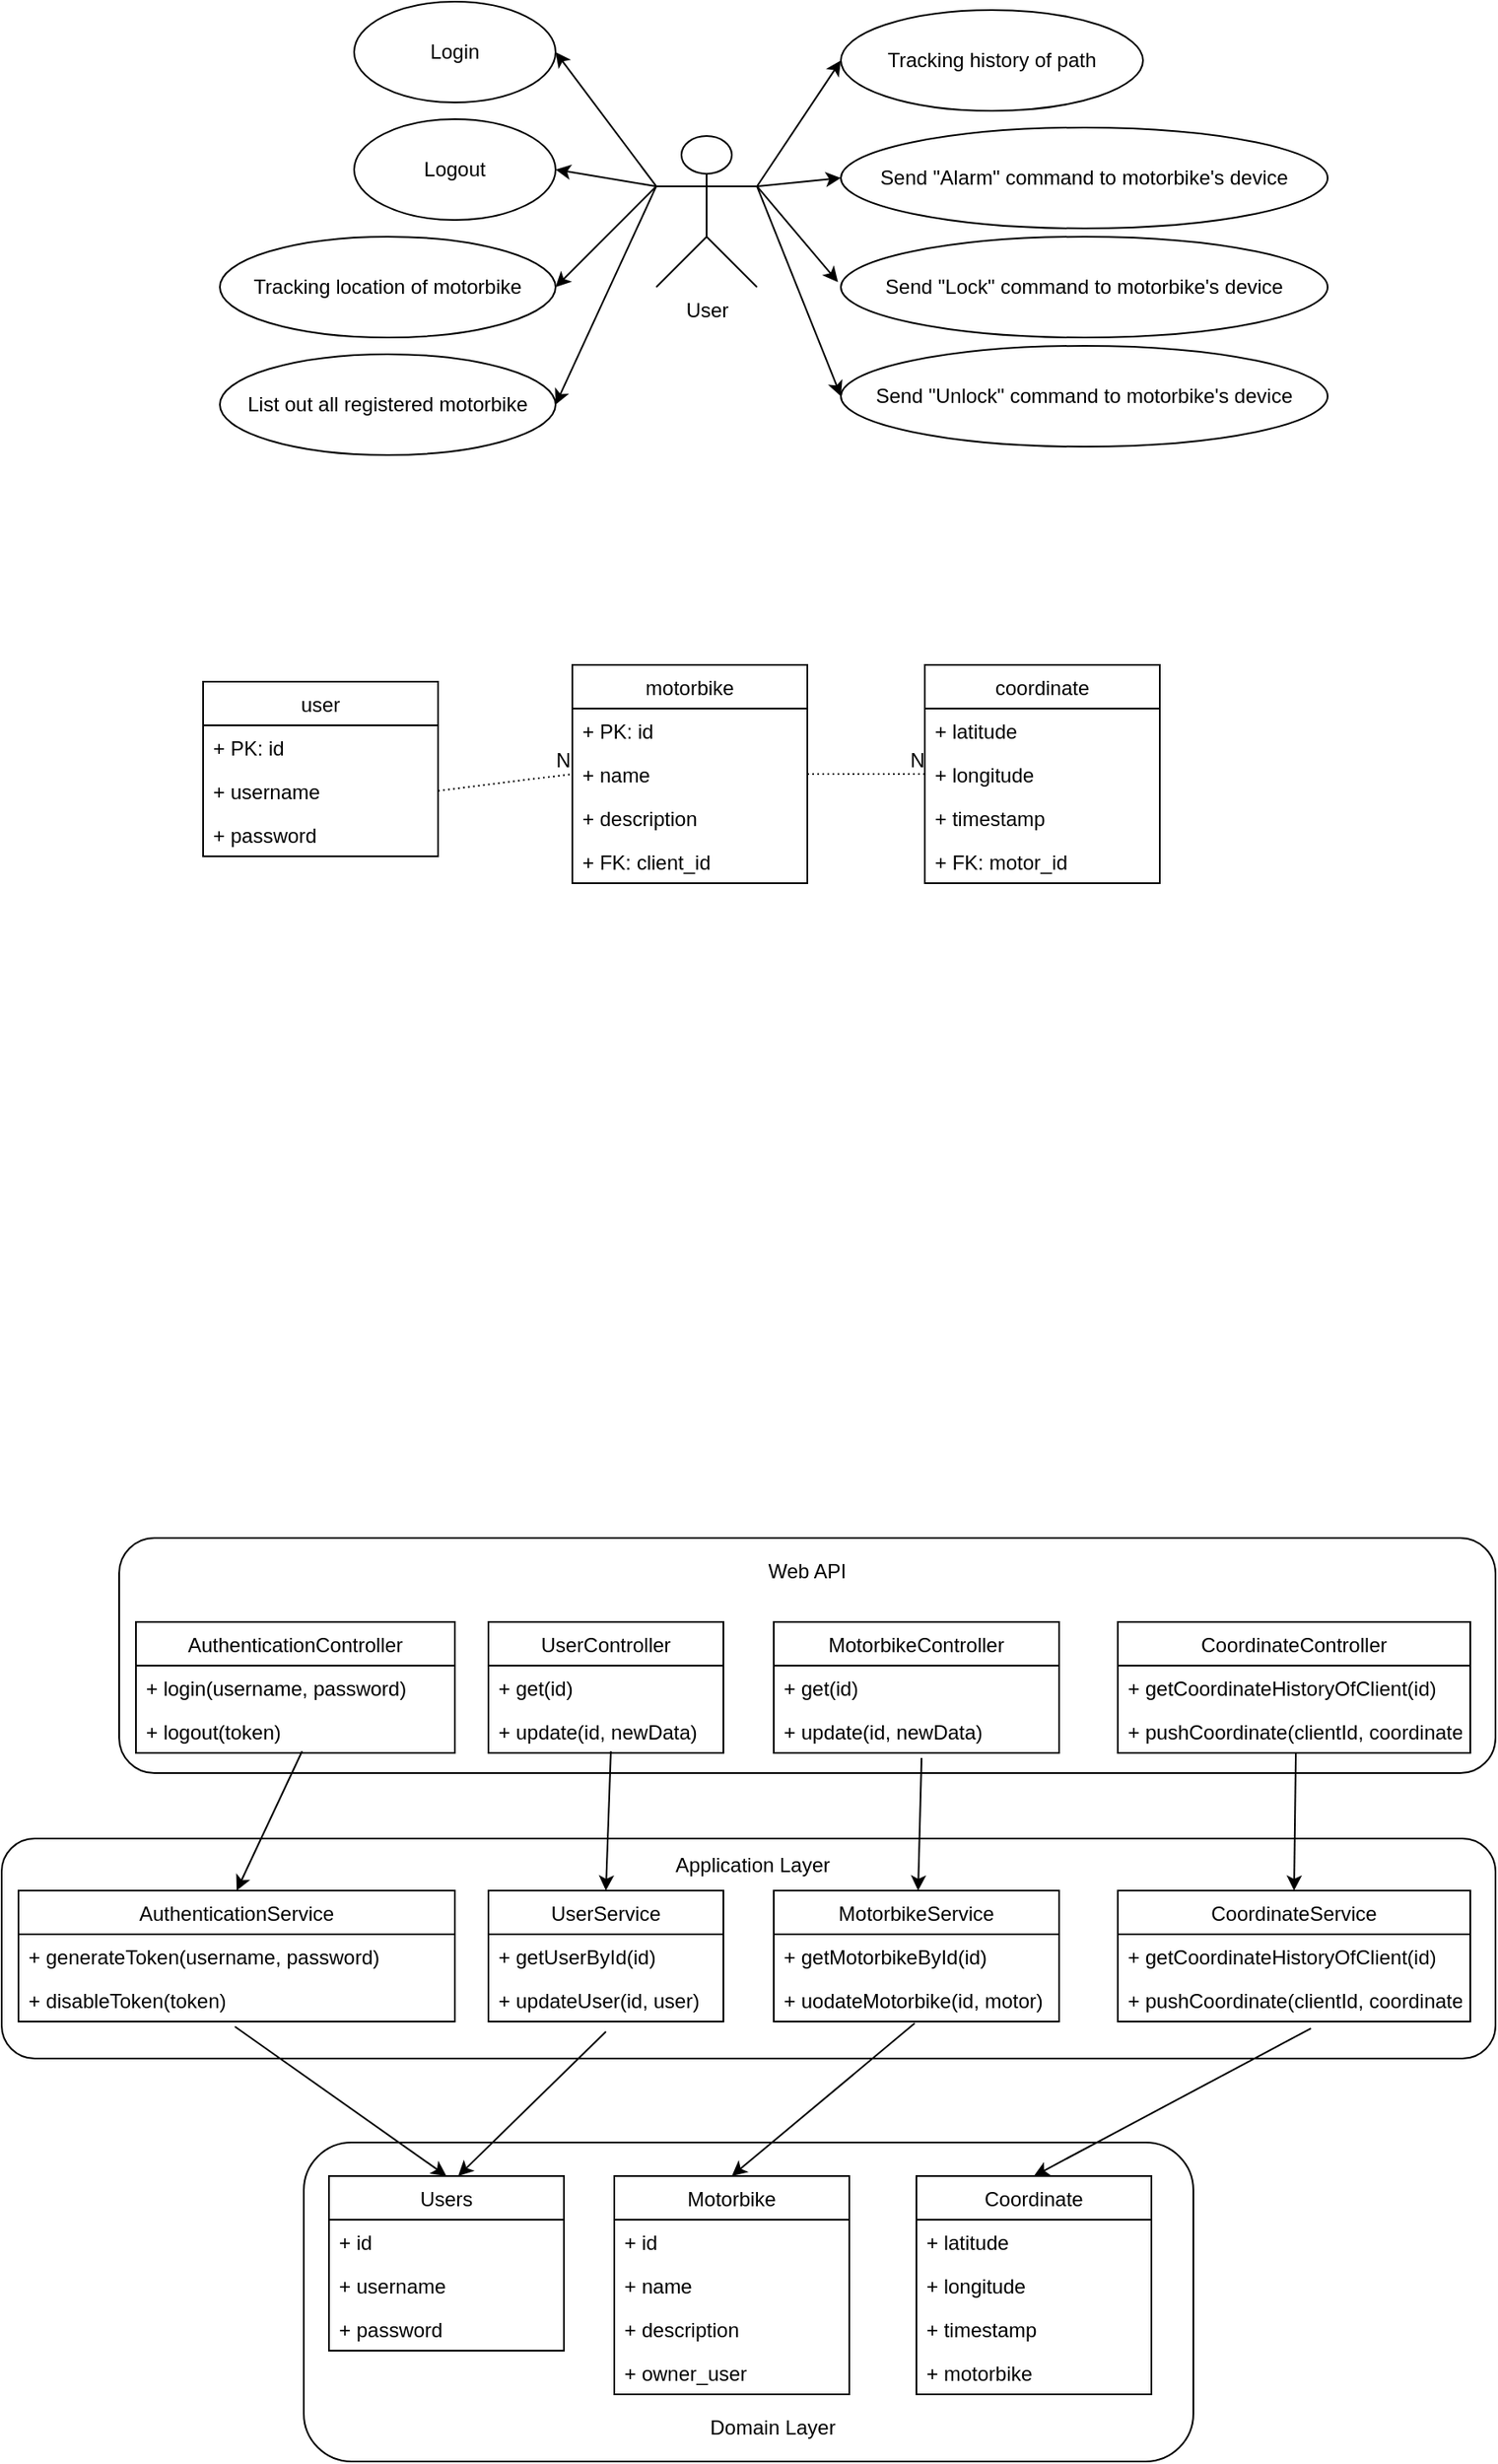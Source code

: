 <mxfile version="12.3.8" type="github" pages="1">
  <diagram id="oQ_K57yOp6FMMZ65Oi0j" name="Page-1">
    <mxGraphModel dx="1408" dy="780" grid="1" gridSize="10" guides="1" tooltips="1" connect="1" arrows="1" fold="1" page="1" pageScale="1" pageWidth="1100" pageHeight="850" math="0" shadow="0">
      <root>
        <mxCell id="0"/>
        <mxCell id="1" parent="0"/>
        <mxCell id="UNXXjzYFk1RapmO3I7tJ-66" value="" style="rounded=1;whiteSpace=wrap;html=1;" vertex="1" parent="1">
          <mxGeometry x="270" y="1440" width="530" height="190" as="geometry"/>
        </mxCell>
        <mxCell id="UNXXjzYFk1RapmO3I7tJ-64" value="" style="rounded=1;whiteSpace=wrap;html=1;" vertex="1" parent="1">
          <mxGeometry x="90" y="1259" width="890" height="131" as="geometry"/>
        </mxCell>
        <mxCell id="UNXXjzYFk1RapmO3I7tJ-65" value="Application Layer" style="text;html=1;strokeColor=none;fillColor=none;align=center;verticalAlign=middle;whiteSpace=wrap;rounded=0;" vertex="1" parent="1">
          <mxGeometry x="480" y="1265" width="115" height="20" as="geometry"/>
        </mxCell>
        <mxCell id="UNXXjzYFk1RapmO3I7tJ-62" value="" style="rounded=1;whiteSpace=wrap;html=1;" vertex="1" parent="1">
          <mxGeometry x="160" y="1080" width="820" height="140" as="geometry"/>
        </mxCell>
        <mxCell id="ac8eLA2CHHXCQuHFKPqi-1" value="User" style="shape=umlActor;verticalLabelPosition=bottom;labelBackgroundColor=#ffffff;verticalAlign=top;html=1;outlineConnect=0;" parent="1" vertex="1">
          <mxGeometry x="480" y="245" width="60" height="90" as="geometry"/>
        </mxCell>
        <mxCell id="ac8eLA2CHHXCQuHFKPqi-4" value="Tracking history of path" style="ellipse;whiteSpace=wrap;html=1;" parent="1" vertex="1">
          <mxGeometry x="590" y="170" width="180" height="60" as="geometry"/>
        </mxCell>
        <mxCell id="ac8eLA2CHHXCQuHFKPqi-5" value="Send &quot;Alarm&quot; command to motorbike&#39;s device" style="ellipse;whiteSpace=wrap;html=1;" parent="1" vertex="1">
          <mxGeometry x="590" y="240" width="290" height="60" as="geometry"/>
        </mxCell>
        <mxCell id="ac8eLA2CHHXCQuHFKPqi-8" value="Login" style="ellipse;whiteSpace=wrap;html=1;" parent="1" vertex="1">
          <mxGeometry x="300" y="165" width="120" height="60" as="geometry"/>
        </mxCell>
        <mxCell id="ac8eLA2CHHXCQuHFKPqi-9" value="Logout" style="ellipse;whiteSpace=wrap;html=1;" parent="1" vertex="1">
          <mxGeometry x="300" y="235" width="120" height="60" as="geometry"/>
        </mxCell>
        <mxCell id="ac8eLA2CHHXCQuHFKPqi-10" value="Tracking location of motorbike" style="ellipse;whiteSpace=wrap;html=1;" parent="1" vertex="1">
          <mxGeometry x="220" y="305" width="200" height="60" as="geometry"/>
        </mxCell>
        <mxCell id="ac8eLA2CHHXCQuHFKPqi-12" value="List out all registered motorbike" style="ellipse;whiteSpace=wrap;html=1;" parent="1" vertex="1">
          <mxGeometry x="220" y="375" width="200" height="60" as="geometry"/>
        </mxCell>
        <mxCell id="ac8eLA2CHHXCQuHFKPqi-13" value="Send &quot;Lock&quot; command to motorbike&#39;s device" style="ellipse;whiteSpace=wrap;html=1;" parent="1" vertex="1">
          <mxGeometry x="590" y="305" width="290" height="60" as="geometry"/>
        </mxCell>
        <mxCell id="ac8eLA2CHHXCQuHFKPqi-14" value="Send &quot;Unlock&quot; command to motorbike&#39;s device" style="ellipse;whiteSpace=wrap;html=1;" parent="1" vertex="1">
          <mxGeometry x="590" y="370" width="290" height="60" as="geometry"/>
        </mxCell>
        <mxCell id="ac8eLA2CHHXCQuHFKPqi-17" value="" style="endArrow=classic;html=1;entryX=1;entryY=0.5;entryDx=0;entryDy=0;exitX=0;exitY=0.333;exitDx=0;exitDy=0;exitPerimeter=0;" parent="1" source="ac8eLA2CHHXCQuHFKPqi-1" target="ac8eLA2CHHXCQuHFKPqi-9" edge="1">
          <mxGeometry width="50" height="50" relative="1" as="geometry">
            <mxPoint x="480" y="280" as="sourcePoint"/>
            <mxPoint x="520" y="190" as="targetPoint"/>
          </mxGeometry>
        </mxCell>
        <mxCell id="ac8eLA2CHHXCQuHFKPqi-18" value="" style="endArrow=classic;html=1;exitX=0;exitY=0.333;exitDx=0;exitDy=0;exitPerimeter=0;entryX=1;entryY=0.5;entryDx=0;entryDy=0;" parent="1" source="ac8eLA2CHHXCQuHFKPqi-1" target="ac8eLA2CHHXCQuHFKPqi-8" edge="1">
          <mxGeometry width="50" height="50" relative="1" as="geometry">
            <mxPoint x="460" y="220" as="sourcePoint"/>
            <mxPoint x="510" y="170" as="targetPoint"/>
          </mxGeometry>
        </mxCell>
        <mxCell id="ac8eLA2CHHXCQuHFKPqi-19" value="" style="endArrow=classic;html=1;exitX=0;exitY=0.333;exitDx=0;exitDy=0;exitPerimeter=0;entryX=1;entryY=0.5;entryDx=0;entryDy=0;" parent="1" source="ac8eLA2CHHXCQuHFKPqi-1" target="ac8eLA2CHHXCQuHFKPqi-12" edge="1">
          <mxGeometry width="50" height="50" relative="1" as="geometry">
            <mxPoint x="530" y="230" as="sourcePoint"/>
            <mxPoint x="580" y="180" as="targetPoint"/>
          </mxGeometry>
        </mxCell>
        <mxCell id="ac8eLA2CHHXCQuHFKPqi-20" value="" style="endArrow=classic;html=1;exitX=0;exitY=0.333;exitDx=0;exitDy=0;exitPerimeter=0;entryX=1;entryY=0.5;entryDx=0;entryDy=0;" parent="1" source="ac8eLA2CHHXCQuHFKPqi-1" target="ac8eLA2CHHXCQuHFKPqi-10" edge="1">
          <mxGeometry width="50" height="50" relative="1" as="geometry">
            <mxPoint x="480" y="270" as="sourcePoint"/>
            <mxPoint x="546" y="170" as="targetPoint"/>
          </mxGeometry>
        </mxCell>
        <mxCell id="ac8eLA2CHHXCQuHFKPqi-21" value="" style="endArrow=classic;html=1;exitX=1;exitY=0.333;exitDx=0;exitDy=0;exitPerimeter=0;entryX=-0.006;entryY=0.45;entryDx=0;entryDy=0;entryPerimeter=0;" parent="1" source="ac8eLA2CHHXCQuHFKPqi-1" target="ac8eLA2CHHXCQuHFKPqi-13" edge="1">
          <mxGeometry width="50" height="50" relative="1" as="geometry">
            <mxPoint x="506" y="220" as="sourcePoint"/>
            <mxPoint x="556" y="170" as="targetPoint"/>
          </mxGeometry>
        </mxCell>
        <mxCell id="ac8eLA2CHHXCQuHFKPqi-22" value="" style="endArrow=classic;html=1;exitX=1;exitY=0.333;exitDx=0;exitDy=0;exitPerimeter=0;entryX=0;entryY=0.5;entryDx=0;entryDy=0;" parent="1" source="ac8eLA2CHHXCQuHFKPqi-1" target="ac8eLA2CHHXCQuHFKPqi-4" edge="1">
          <mxGeometry width="50" height="50" relative="1" as="geometry">
            <mxPoint x="485" y="210" as="sourcePoint"/>
            <mxPoint x="535" y="160" as="targetPoint"/>
          </mxGeometry>
        </mxCell>
        <mxCell id="ac8eLA2CHHXCQuHFKPqi-23" value="" style="endArrow=classic;html=1;exitX=1;exitY=0.333;exitDx=0;exitDy=0;exitPerimeter=0;entryX=0;entryY=0.5;entryDx=0;entryDy=0;" parent="1" source="ac8eLA2CHHXCQuHFKPqi-1" target="ac8eLA2CHHXCQuHFKPqi-14" edge="1">
          <mxGeometry width="50" height="50" relative="1" as="geometry">
            <mxPoint x="515" y="225" as="sourcePoint"/>
            <mxPoint x="565" y="175" as="targetPoint"/>
          </mxGeometry>
        </mxCell>
        <mxCell id="ac8eLA2CHHXCQuHFKPqi-24" value="" style="endArrow=classic;html=1;exitX=1;exitY=0.333;exitDx=0;exitDy=0;exitPerimeter=0;entryX=0;entryY=0.5;entryDx=0;entryDy=0;" parent="1" source="ac8eLA2CHHXCQuHFKPqi-1" target="ac8eLA2CHHXCQuHFKPqi-5" edge="1">
          <mxGeometry width="50" height="50" relative="1" as="geometry">
            <mxPoint x="491" y="215" as="sourcePoint"/>
            <mxPoint x="541" y="165" as="targetPoint"/>
          </mxGeometry>
        </mxCell>
        <mxCell id="ac8eLA2CHHXCQuHFKPqi-29" value="user" style="swimlane;fontStyle=0;childLayout=stackLayout;horizontal=1;startSize=26;fillColor=none;horizontalStack=0;resizeParent=1;resizeParentMax=0;resizeLast=0;collapsible=1;marginBottom=0;" parent="1" vertex="1">
          <mxGeometry x="210" y="570" width="140" height="104" as="geometry"/>
        </mxCell>
        <mxCell id="ac8eLA2CHHXCQuHFKPqi-30" value="+ PK: id" style="text;strokeColor=none;fillColor=none;align=left;verticalAlign=top;spacingLeft=4;spacingRight=4;overflow=hidden;rotatable=0;points=[[0,0.5],[1,0.5]];portConstraint=eastwest;" parent="ac8eLA2CHHXCQuHFKPqi-29" vertex="1">
          <mxGeometry y="26" width="140" height="26" as="geometry"/>
        </mxCell>
        <mxCell id="ac8eLA2CHHXCQuHFKPqi-31" value="+ username" style="text;strokeColor=none;fillColor=none;align=left;verticalAlign=top;spacingLeft=4;spacingRight=4;overflow=hidden;rotatable=0;points=[[0,0.5],[1,0.5]];portConstraint=eastwest;" parent="ac8eLA2CHHXCQuHFKPqi-29" vertex="1">
          <mxGeometry y="52" width="140" height="26" as="geometry"/>
        </mxCell>
        <mxCell id="ac8eLA2CHHXCQuHFKPqi-32" value="+ password" style="text;strokeColor=none;fillColor=none;align=left;verticalAlign=top;spacingLeft=4;spacingRight=4;overflow=hidden;rotatable=0;points=[[0,0.5],[1,0.5]];portConstraint=eastwest;" parent="ac8eLA2CHHXCQuHFKPqi-29" vertex="1">
          <mxGeometry y="78" width="140" height="26" as="geometry"/>
        </mxCell>
        <mxCell id="ac8eLA2CHHXCQuHFKPqi-34" value="motorbike" style="swimlane;fontStyle=0;childLayout=stackLayout;horizontal=1;startSize=26;fillColor=none;horizontalStack=0;resizeParent=1;resizeParentMax=0;resizeLast=0;collapsible=1;marginBottom=0;" parent="1" vertex="1">
          <mxGeometry x="430" y="560" width="140" height="130" as="geometry"/>
        </mxCell>
        <mxCell id="ac8eLA2CHHXCQuHFKPqi-35" value="+ PK: id" style="text;strokeColor=none;fillColor=none;align=left;verticalAlign=top;spacingLeft=4;spacingRight=4;overflow=hidden;rotatable=0;points=[[0,0.5],[1,0.5]];portConstraint=eastwest;" parent="ac8eLA2CHHXCQuHFKPqi-34" vertex="1">
          <mxGeometry y="26" width="140" height="26" as="geometry"/>
        </mxCell>
        <mxCell id="ac8eLA2CHHXCQuHFKPqi-36" value="+ name" style="text;strokeColor=none;fillColor=none;align=left;verticalAlign=top;spacingLeft=4;spacingRight=4;overflow=hidden;rotatable=0;points=[[0,0.5],[1,0.5]];portConstraint=eastwest;" parent="ac8eLA2CHHXCQuHFKPqi-34" vertex="1">
          <mxGeometry y="52" width="140" height="26" as="geometry"/>
        </mxCell>
        <mxCell id="ac8eLA2CHHXCQuHFKPqi-37" value="+ description" style="text;strokeColor=none;fillColor=none;align=left;verticalAlign=top;spacingLeft=4;spacingRight=4;overflow=hidden;rotatable=0;points=[[0,0.5],[1,0.5]];portConstraint=eastwest;" parent="ac8eLA2CHHXCQuHFKPqi-34" vertex="1">
          <mxGeometry y="78" width="140" height="26" as="geometry"/>
        </mxCell>
        <mxCell id="ac8eLA2CHHXCQuHFKPqi-38" value="+ FK: client_id" style="text;strokeColor=none;fillColor=none;align=left;verticalAlign=top;spacingLeft=4;spacingRight=4;overflow=hidden;rotatable=0;points=[[0,0.5],[1,0.5]];portConstraint=eastwest;" parent="ac8eLA2CHHXCQuHFKPqi-34" vertex="1">
          <mxGeometry y="104" width="140" height="26" as="geometry"/>
        </mxCell>
        <mxCell id="ac8eLA2CHHXCQuHFKPqi-41" value="" style="endArrow=none;html=1;rounded=0;dashed=1;dashPattern=1 2;exitX=1;exitY=0.5;exitDx=0;exitDy=0;entryX=0;entryY=0.5;entryDx=0;entryDy=0;" parent="1" source="ac8eLA2CHHXCQuHFKPqi-31" target="ac8eLA2CHHXCQuHFKPqi-36" edge="1">
          <mxGeometry relative="1" as="geometry">
            <mxPoint x="260" y="720" as="sourcePoint"/>
            <mxPoint x="470" y="710" as="targetPoint"/>
          </mxGeometry>
        </mxCell>
        <mxCell id="ac8eLA2CHHXCQuHFKPqi-42" value="N" style="resizable=0;html=1;align=right;verticalAlign=bottom;" parent="ac8eLA2CHHXCQuHFKPqi-41" connectable="0" vertex="1">
          <mxGeometry x="1" relative="1" as="geometry"/>
        </mxCell>
        <mxCell id="ac8eLA2CHHXCQuHFKPqi-48" value="coordinate" style="swimlane;fontStyle=0;childLayout=stackLayout;horizontal=1;startSize=26;fillColor=none;horizontalStack=0;resizeParent=1;resizeParentMax=0;resizeLast=0;collapsible=1;marginBottom=0;" parent="1" vertex="1">
          <mxGeometry x="640" y="560" width="140" height="130" as="geometry"/>
        </mxCell>
        <mxCell id="ac8eLA2CHHXCQuHFKPqi-50" value="+ latitude" style="text;strokeColor=none;fillColor=none;align=left;verticalAlign=top;spacingLeft=4;spacingRight=4;overflow=hidden;rotatable=0;points=[[0,0.5],[1,0.5]];portConstraint=eastwest;" parent="ac8eLA2CHHXCQuHFKPqi-48" vertex="1">
          <mxGeometry y="26" width="140" height="26" as="geometry"/>
        </mxCell>
        <mxCell id="ac8eLA2CHHXCQuHFKPqi-51" value="+ longitude" style="text;strokeColor=none;fillColor=none;align=left;verticalAlign=top;spacingLeft=4;spacingRight=4;overflow=hidden;rotatable=0;points=[[0,0.5],[1,0.5]];portConstraint=eastwest;" parent="ac8eLA2CHHXCQuHFKPqi-48" vertex="1">
          <mxGeometry y="52" width="140" height="26" as="geometry"/>
        </mxCell>
        <mxCell id="ac8eLA2CHHXCQuHFKPqi-52" value="+ timestamp" style="text;strokeColor=none;fillColor=none;align=left;verticalAlign=top;spacingLeft=4;spacingRight=4;overflow=hidden;rotatable=0;points=[[0,0.5],[1,0.5]];portConstraint=eastwest;" parent="ac8eLA2CHHXCQuHFKPqi-48" vertex="1">
          <mxGeometry y="78" width="140" height="26" as="geometry"/>
        </mxCell>
        <mxCell id="ac8eLA2CHHXCQuHFKPqi-53" value="+ FK: motor_id" style="text;strokeColor=none;fillColor=none;align=left;verticalAlign=top;spacingLeft=4;spacingRight=4;overflow=hidden;rotatable=0;points=[[0,0.5],[1,0.5]];portConstraint=eastwest;" parent="ac8eLA2CHHXCQuHFKPqi-48" vertex="1">
          <mxGeometry y="104" width="140" height="26" as="geometry"/>
        </mxCell>
        <mxCell id="ac8eLA2CHHXCQuHFKPqi-55" value="" style="endArrow=none;html=1;rounded=0;dashed=1;dashPattern=1 2;exitX=1;exitY=0.5;exitDx=0;exitDy=0;entryX=0;entryY=0.5;entryDx=0;entryDy=0;" parent="1" source="ac8eLA2CHHXCQuHFKPqi-36" target="ac8eLA2CHHXCQuHFKPqi-51" edge="1">
          <mxGeometry relative="1" as="geometry">
            <mxPoint x="530" y="752" as="sourcePoint"/>
            <mxPoint x="670" y="740.0" as="targetPoint"/>
          </mxGeometry>
        </mxCell>
        <mxCell id="ac8eLA2CHHXCQuHFKPqi-56" value="N" style="resizable=0;html=1;align=right;verticalAlign=bottom;" parent="ac8eLA2CHHXCQuHFKPqi-55" connectable="0" vertex="1">
          <mxGeometry x="1" relative="1" as="geometry"/>
        </mxCell>
        <mxCell id="UNXXjzYFk1RapmO3I7tJ-1" value="Users" style="swimlane;fontStyle=0;childLayout=stackLayout;horizontal=1;startSize=26;fillColor=none;horizontalStack=0;resizeParent=1;resizeParentMax=0;resizeLast=0;collapsible=1;marginBottom=0;" vertex="1" parent="1">
          <mxGeometry x="285" y="1460" width="140" height="104" as="geometry"/>
        </mxCell>
        <mxCell id="UNXXjzYFk1RapmO3I7tJ-2" value="+ id" style="text;strokeColor=none;fillColor=none;align=left;verticalAlign=top;spacingLeft=4;spacingRight=4;overflow=hidden;rotatable=0;points=[[0,0.5],[1,0.5]];portConstraint=eastwest;" vertex="1" parent="UNXXjzYFk1RapmO3I7tJ-1">
          <mxGeometry y="26" width="140" height="26" as="geometry"/>
        </mxCell>
        <mxCell id="UNXXjzYFk1RapmO3I7tJ-3" value="+ username" style="text;strokeColor=none;fillColor=none;align=left;verticalAlign=top;spacingLeft=4;spacingRight=4;overflow=hidden;rotatable=0;points=[[0,0.5],[1,0.5]];portConstraint=eastwest;" vertex="1" parent="UNXXjzYFk1RapmO3I7tJ-1">
          <mxGeometry y="52" width="140" height="26" as="geometry"/>
        </mxCell>
        <mxCell id="UNXXjzYFk1RapmO3I7tJ-4" value="+ password" style="text;strokeColor=none;fillColor=none;align=left;verticalAlign=top;spacingLeft=4;spacingRight=4;overflow=hidden;rotatable=0;points=[[0,0.5],[1,0.5]];portConstraint=eastwest;" vertex="1" parent="UNXXjzYFk1RapmO3I7tJ-1">
          <mxGeometry y="78" width="140" height="26" as="geometry"/>
        </mxCell>
        <mxCell id="UNXXjzYFk1RapmO3I7tJ-9" value="Motorbike" style="swimlane;fontStyle=0;childLayout=stackLayout;horizontal=1;startSize=26;fillColor=none;horizontalStack=0;resizeParent=1;resizeParentMax=0;resizeLast=0;collapsible=1;marginBottom=0;" vertex="1" parent="1">
          <mxGeometry x="455" y="1460" width="140" height="130" as="geometry"/>
        </mxCell>
        <mxCell id="UNXXjzYFk1RapmO3I7tJ-10" value="+ id" style="text;strokeColor=none;fillColor=none;align=left;verticalAlign=top;spacingLeft=4;spacingRight=4;overflow=hidden;rotatable=0;points=[[0,0.5],[1,0.5]];portConstraint=eastwest;" vertex="1" parent="UNXXjzYFk1RapmO3I7tJ-9">
          <mxGeometry y="26" width="140" height="26" as="geometry"/>
        </mxCell>
        <mxCell id="UNXXjzYFk1RapmO3I7tJ-11" value="+ name" style="text;strokeColor=none;fillColor=none;align=left;verticalAlign=top;spacingLeft=4;spacingRight=4;overflow=hidden;rotatable=0;points=[[0,0.5],[1,0.5]];portConstraint=eastwest;" vertex="1" parent="UNXXjzYFk1RapmO3I7tJ-9">
          <mxGeometry y="52" width="140" height="26" as="geometry"/>
        </mxCell>
        <mxCell id="UNXXjzYFk1RapmO3I7tJ-12" value="+ description" style="text;strokeColor=none;fillColor=none;align=left;verticalAlign=top;spacingLeft=4;spacingRight=4;overflow=hidden;rotatable=0;points=[[0,0.5],[1,0.5]];portConstraint=eastwest;" vertex="1" parent="UNXXjzYFk1RapmO3I7tJ-9">
          <mxGeometry y="78" width="140" height="26" as="geometry"/>
        </mxCell>
        <mxCell id="UNXXjzYFk1RapmO3I7tJ-13" value="+ owner_user" style="text;strokeColor=none;fillColor=none;align=left;verticalAlign=top;spacingLeft=4;spacingRight=4;overflow=hidden;rotatable=0;points=[[0,0.5],[1,0.5]];portConstraint=eastwest;" vertex="1" parent="UNXXjzYFk1RapmO3I7tJ-9">
          <mxGeometry y="104" width="140" height="26" as="geometry"/>
        </mxCell>
        <mxCell id="UNXXjzYFk1RapmO3I7tJ-14" value="Coordinate" style="swimlane;fontStyle=0;childLayout=stackLayout;horizontal=1;startSize=26;fillColor=none;horizontalStack=0;resizeParent=1;resizeParentMax=0;resizeLast=0;collapsible=1;marginBottom=0;" vertex="1" parent="1">
          <mxGeometry x="635" y="1460" width="140" height="130" as="geometry"/>
        </mxCell>
        <mxCell id="UNXXjzYFk1RapmO3I7tJ-15" value="+ latitude" style="text;strokeColor=none;fillColor=none;align=left;verticalAlign=top;spacingLeft=4;spacingRight=4;overflow=hidden;rotatable=0;points=[[0,0.5],[1,0.5]];portConstraint=eastwest;" vertex="1" parent="UNXXjzYFk1RapmO3I7tJ-14">
          <mxGeometry y="26" width="140" height="26" as="geometry"/>
        </mxCell>
        <mxCell id="UNXXjzYFk1RapmO3I7tJ-16" value="+ longitude" style="text;strokeColor=none;fillColor=none;align=left;verticalAlign=top;spacingLeft=4;spacingRight=4;overflow=hidden;rotatable=0;points=[[0,0.5],[1,0.5]];portConstraint=eastwest;" vertex="1" parent="UNXXjzYFk1RapmO3I7tJ-14">
          <mxGeometry y="52" width="140" height="26" as="geometry"/>
        </mxCell>
        <mxCell id="UNXXjzYFk1RapmO3I7tJ-17" value="+ timestamp" style="text;strokeColor=none;fillColor=none;align=left;verticalAlign=top;spacingLeft=4;spacingRight=4;overflow=hidden;rotatable=0;points=[[0,0.5],[1,0.5]];portConstraint=eastwest;" vertex="1" parent="UNXXjzYFk1RapmO3I7tJ-14">
          <mxGeometry y="78" width="140" height="26" as="geometry"/>
        </mxCell>
        <mxCell id="UNXXjzYFk1RapmO3I7tJ-18" value="+ motorbike" style="text;strokeColor=none;fillColor=none;align=left;verticalAlign=top;spacingLeft=4;spacingRight=4;overflow=hidden;rotatable=0;points=[[0,0.5],[1,0.5]];portConstraint=eastwest;" vertex="1" parent="UNXXjzYFk1RapmO3I7tJ-14">
          <mxGeometry y="104" width="140" height="26" as="geometry"/>
        </mxCell>
        <mxCell id="UNXXjzYFk1RapmO3I7tJ-19" value="UserService" style="swimlane;fontStyle=0;childLayout=stackLayout;horizontal=1;startSize=26;fillColor=none;horizontalStack=0;resizeParent=1;resizeParentMax=0;resizeLast=0;collapsible=1;marginBottom=0;" vertex="1" parent="1">
          <mxGeometry x="380" y="1290" width="140" height="78" as="geometry"/>
        </mxCell>
        <mxCell id="UNXXjzYFk1RapmO3I7tJ-20" value="+ getUserById(id)" style="text;strokeColor=none;fillColor=none;align=left;verticalAlign=top;spacingLeft=4;spacingRight=4;overflow=hidden;rotatable=0;points=[[0,0.5],[1,0.5]];portConstraint=eastwest;" vertex="1" parent="UNXXjzYFk1RapmO3I7tJ-19">
          <mxGeometry y="26" width="140" height="26" as="geometry"/>
        </mxCell>
        <mxCell id="UNXXjzYFk1RapmO3I7tJ-38" value="+ updateUser(id, user)" style="text;strokeColor=none;fillColor=none;align=left;verticalAlign=top;spacingLeft=4;spacingRight=4;overflow=hidden;rotatable=0;points=[[0,0.5],[1,0.5]];portConstraint=eastwest;" vertex="1" parent="UNXXjzYFk1RapmO3I7tJ-19">
          <mxGeometry y="52" width="140" height="26" as="geometry"/>
        </mxCell>
        <mxCell id="UNXXjzYFk1RapmO3I7tJ-23" value="MotorbikeService" style="swimlane;fontStyle=0;childLayout=stackLayout;horizontal=1;startSize=26;fillColor=none;horizontalStack=0;resizeParent=1;resizeParentMax=0;resizeLast=0;collapsible=1;marginBottom=0;" vertex="1" parent="1">
          <mxGeometry x="550" y="1290" width="170" height="78" as="geometry"/>
        </mxCell>
        <mxCell id="UNXXjzYFk1RapmO3I7tJ-24" value="+ getMotorbikeById(id)" style="text;strokeColor=none;fillColor=none;align=left;verticalAlign=top;spacingLeft=4;spacingRight=4;overflow=hidden;rotatable=0;points=[[0,0.5],[1,0.5]];portConstraint=eastwest;" vertex="1" parent="UNXXjzYFk1RapmO3I7tJ-23">
          <mxGeometry y="26" width="170" height="26" as="geometry"/>
        </mxCell>
        <mxCell id="UNXXjzYFk1RapmO3I7tJ-37" value="+ uodateMotorbike(id, motor)" style="text;strokeColor=none;fillColor=none;align=left;verticalAlign=top;spacingLeft=4;spacingRight=4;overflow=hidden;rotatable=0;points=[[0,0.5],[1,0.5]];portConstraint=eastwest;" vertex="1" parent="UNXXjzYFk1RapmO3I7tJ-23">
          <mxGeometry y="52" width="170" height="26" as="geometry"/>
        </mxCell>
        <mxCell id="UNXXjzYFk1RapmO3I7tJ-28" value="CoordinateService" style="swimlane;fontStyle=0;childLayout=stackLayout;horizontal=1;startSize=26;fillColor=none;horizontalStack=0;resizeParent=1;resizeParentMax=0;resizeLast=0;collapsible=1;marginBottom=0;" vertex="1" parent="1">
          <mxGeometry x="755" y="1290" width="210" height="78" as="geometry"/>
        </mxCell>
        <mxCell id="UNXXjzYFk1RapmO3I7tJ-29" value="+ getCoordinateHistoryOfClient(id)" style="text;strokeColor=none;fillColor=none;align=left;verticalAlign=top;spacingLeft=4;spacingRight=4;overflow=hidden;rotatable=0;points=[[0,0.5],[1,0.5]];portConstraint=eastwest;" vertex="1" parent="UNXXjzYFk1RapmO3I7tJ-28">
          <mxGeometry y="26" width="210" height="26" as="geometry"/>
        </mxCell>
        <mxCell id="UNXXjzYFk1RapmO3I7tJ-36" value="+ pushCoordinate(clientId, coordinate)" style="text;strokeColor=none;fillColor=none;align=left;verticalAlign=top;spacingLeft=4;spacingRight=4;overflow=hidden;rotatable=0;points=[[0,0.5],[1,0.5]];portConstraint=eastwest;" vertex="1" parent="UNXXjzYFk1RapmO3I7tJ-28">
          <mxGeometry y="52" width="210" height="26" as="geometry"/>
        </mxCell>
        <mxCell id="UNXXjzYFk1RapmO3I7tJ-33" value="AuthenticationService" style="swimlane;fontStyle=0;childLayout=stackLayout;horizontal=1;startSize=26;fillColor=none;horizontalStack=0;resizeParent=1;resizeParentMax=0;resizeLast=0;collapsible=1;marginBottom=0;" vertex="1" parent="1">
          <mxGeometry x="100" y="1290" width="260" height="78" as="geometry"/>
        </mxCell>
        <mxCell id="UNXXjzYFk1RapmO3I7tJ-35" value="+ generateToken(username, password)" style="text;strokeColor=none;fillColor=none;align=left;verticalAlign=top;spacingLeft=4;spacingRight=4;overflow=hidden;rotatable=0;points=[[0,0.5],[1,0.5]];portConstraint=eastwest;" vertex="1" parent="UNXXjzYFk1RapmO3I7tJ-33">
          <mxGeometry y="26" width="260" height="26" as="geometry"/>
        </mxCell>
        <mxCell id="UNXXjzYFk1RapmO3I7tJ-51" value="+ disableToken(token)" style="text;strokeColor=none;fillColor=none;align=left;verticalAlign=top;spacingLeft=4;spacingRight=4;overflow=hidden;rotatable=0;points=[[0,0.5],[1,0.5]];portConstraint=eastwest;" vertex="1" parent="UNXXjzYFk1RapmO3I7tJ-33">
          <mxGeometry y="52" width="260" height="26" as="geometry"/>
        </mxCell>
        <mxCell id="UNXXjzYFk1RapmO3I7tJ-39" value="UserController" style="swimlane;fontStyle=0;childLayout=stackLayout;horizontal=1;startSize=26;fillColor=none;horizontalStack=0;resizeParent=1;resizeParentMax=0;resizeLast=0;collapsible=1;marginBottom=0;" vertex="1" parent="1">
          <mxGeometry x="380" y="1130" width="140" height="78" as="geometry"/>
        </mxCell>
        <mxCell id="UNXXjzYFk1RapmO3I7tJ-40" value="+ get(id)" style="text;strokeColor=none;fillColor=none;align=left;verticalAlign=top;spacingLeft=4;spacingRight=4;overflow=hidden;rotatable=0;points=[[0,0.5],[1,0.5]];portConstraint=eastwest;" vertex="1" parent="UNXXjzYFk1RapmO3I7tJ-39">
          <mxGeometry y="26" width="140" height="26" as="geometry"/>
        </mxCell>
        <mxCell id="UNXXjzYFk1RapmO3I7tJ-41" value="+ update(id, newData)" style="text;strokeColor=none;fillColor=none;align=left;verticalAlign=top;spacingLeft=4;spacingRight=4;overflow=hidden;rotatable=0;points=[[0,0.5],[1,0.5]];portConstraint=eastwest;" vertex="1" parent="UNXXjzYFk1RapmO3I7tJ-39">
          <mxGeometry y="52" width="140" height="26" as="geometry"/>
        </mxCell>
        <mxCell id="UNXXjzYFk1RapmO3I7tJ-42" value="MotorbikeController" style="swimlane;fontStyle=0;childLayout=stackLayout;horizontal=1;startSize=26;fillColor=none;horizontalStack=0;resizeParent=1;resizeParentMax=0;resizeLast=0;collapsible=1;marginBottom=0;" vertex="1" parent="1">
          <mxGeometry x="550" y="1130" width="170" height="78" as="geometry"/>
        </mxCell>
        <mxCell id="UNXXjzYFk1RapmO3I7tJ-43" value="+ get(id)" style="text;strokeColor=none;fillColor=none;align=left;verticalAlign=top;spacingLeft=4;spacingRight=4;overflow=hidden;rotatable=0;points=[[0,0.5],[1,0.5]];portConstraint=eastwest;" vertex="1" parent="UNXXjzYFk1RapmO3I7tJ-42">
          <mxGeometry y="26" width="170" height="26" as="geometry"/>
        </mxCell>
        <mxCell id="UNXXjzYFk1RapmO3I7tJ-44" value="+ update(id, newData)" style="text;strokeColor=none;fillColor=none;align=left;verticalAlign=top;spacingLeft=4;spacingRight=4;overflow=hidden;rotatable=0;points=[[0,0.5],[1,0.5]];portConstraint=eastwest;" vertex="1" parent="UNXXjzYFk1RapmO3I7tJ-42">
          <mxGeometry y="52" width="170" height="26" as="geometry"/>
        </mxCell>
        <mxCell id="UNXXjzYFk1RapmO3I7tJ-45" value="CoordinateController" style="swimlane;fontStyle=0;childLayout=stackLayout;horizontal=1;startSize=26;fillColor=none;horizontalStack=0;resizeParent=1;resizeParentMax=0;resizeLast=0;collapsible=1;marginBottom=0;" vertex="1" parent="1">
          <mxGeometry x="755" y="1130" width="210" height="78" as="geometry"/>
        </mxCell>
        <mxCell id="UNXXjzYFk1RapmO3I7tJ-46" value="+ getCoordinateHistoryOfClient(id)" style="text;strokeColor=none;fillColor=none;align=left;verticalAlign=top;spacingLeft=4;spacingRight=4;overflow=hidden;rotatable=0;points=[[0,0.5],[1,0.5]];portConstraint=eastwest;" vertex="1" parent="UNXXjzYFk1RapmO3I7tJ-45">
          <mxGeometry y="26" width="210" height="26" as="geometry"/>
        </mxCell>
        <mxCell id="UNXXjzYFk1RapmO3I7tJ-47" value="+ pushCoordinate(clientId, coordinate)" style="text;strokeColor=none;fillColor=none;align=left;verticalAlign=top;spacingLeft=4;spacingRight=4;overflow=hidden;rotatable=0;points=[[0,0.5],[1,0.5]];portConstraint=eastwest;" vertex="1" parent="UNXXjzYFk1RapmO3I7tJ-45">
          <mxGeometry y="52" width="210" height="26" as="geometry"/>
        </mxCell>
        <mxCell id="UNXXjzYFk1RapmO3I7tJ-48" value="AuthenticationController" style="swimlane;fontStyle=0;childLayout=stackLayout;horizontal=1;startSize=26;fillColor=none;horizontalStack=0;resizeParent=1;resizeParentMax=0;resizeLast=0;collapsible=1;marginBottom=0;" vertex="1" parent="1">
          <mxGeometry x="170" y="1130" width="190" height="78" as="geometry"/>
        </mxCell>
        <mxCell id="UNXXjzYFk1RapmO3I7tJ-49" value="+ login(username, password)" style="text;strokeColor=none;fillColor=none;align=left;verticalAlign=top;spacingLeft=4;spacingRight=4;overflow=hidden;rotatable=0;points=[[0,0.5],[1,0.5]];portConstraint=eastwest;" vertex="1" parent="UNXXjzYFk1RapmO3I7tJ-48">
          <mxGeometry y="26" width="190" height="26" as="geometry"/>
        </mxCell>
        <mxCell id="UNXXjzYFk1RapmO3I7tJ-50" value="+ logout(token)" style="text;strokeColor=none;fillColor=none;align=left;verticalAlign=top;spacingLeft=4;spacingRight=4;overflow=hidden;rotatable=0;points=[[0,0.5],[1,0.5]];portConstraint=eastwest;" vertex="1" parent="UNXXjzYFk1RapmO3I7tJ-48">
          <mxGeometry y="52" width="190" height="26" as="geometry"/>
        </mxCell>
        <mxCell id="UNXXjzYFk1RapmO3I7tJ-52" value="" style="endArrow=classic;html=1;exitX=0.521;exitY=0.962;exitDx=0;exitDy=0;exitPerimeter=0;entryX=0.5;entryY=0;entryDx=0;entryDy=0;" edge="1" parent="1" source="UNXXjzYFk1RapmO3I7tJ-50" target="UNXXjzYFk1RapmO3I7tJ-33">
          <mxGeometry width="50" height="50" relative="1" as="geometry">
            <mxPoint x="90" y="1230" as="sourcePoint"/>
            <mxPoint x="140" y="1180" as="targetPoint"/>
          </mxGeometry>
        </mxCell>
        <mxCell id="UNXXjzYFk1RapmO3I7tJ-53" value="" style="endArrow=classic;html=1;exitX=0.521;exitY=0.962;exitDx=0;exitDy=0;exitPerimeter=0;entryX=0.5;entryY=0;entryDx=0;entryDy=0;" edge="1" parent="1" source="UNXXjzYFk1RapmO3I7tJ-41" target="UNXXjzYFk1RapmO3I7tJ-19">
          <mxGeometry width="50" height="50" relative="1" as="geometry">
            <mxPoint x="463.99" y="1220.512" as="sourcePoint"/>
            <mxPoint x="425" y="1303.5" as="targetPoint"/>
          </mxGeometry>
        </mxCell>
        <mxCell id="UNXXjzYFk1RapmO3I7tJ-54" value="" style="endArrow=classic;html=1;exitX=0.518;exitY=1.115;exitDx=0;exitDy=0;exitPerimeter=0;" edge="1" parent="1" source="UNXXjzYFk1RapmO3I7tJ-44" target="UNXXjzYFk1RapmO3I7tJ-23">
          <mxGeometry width="50" height="50" relative="1" as="geometry">
            <mxPoint x="569.94" y="1220.012" as="sourcePoint"/>
            <mxPoint x="542" y="1316.5" as="targetPoint"/>
          </mxGeometry>
        </mxCell>
        <mxCell id="UNXXjzYFk1RapmO3I7tJ-55" value="" style="endArrow=classic;html=1;exitX=0.505;exitY=1;exitDx=0;exitDy=0;exitPerimeter=0;entryX=0.5;entryY=0;entryDx=0;entryDy=0;" edge="1" parent="1" source="UNXXjzYFk1RapmO3I7tJ-47" target="UNXXjzYFk1RapmO3I7tJ-28">
          <mxGeometry width="50" height="50" relative="1" as="geometry">
            <mxPoint x="783.06" y="1223.49" as="sourcePoint"/>
            <mxPoint x="687" y="1329" as="targetPoint"/>
          </mxGeometry>
        </mxCell>
        <mxCell id="UNXXjzYFk1RapmO3I7tJ-56" value="" style="endArrow=classic;html=1;exitX=0.496;exitY=1.115;exitDx=0;exitDy=0;exitPerimeter=0;entryX=0.5;entryY=0;entryDx=0;entryDy=0;" edge="1" parent="1" source="UNXXjzYFk1RapmO3I7tJ-51" target="UNXXjzYFk1RapmO3I7tJ-1">
          <mxGeometry width="50" height="50" relative="1" as="geometry">
            <mxPoint x="392.94" y="1390.012" as="sourcePoint"/>
            <mxPoint x="390" y="1473" as="targetPoint"/>
          </mxGeometry>
        </mxCell>
        <mxCell id="UNXXjzYFk1RapmO3I7tJ-57" value="" style="endArrow=classic;html=1;exitX=0.5;exitY=1.231;exitDx=0;exitDy=0;exitPerimeter=0;entryX=0.55;entryY=0;entryDx=0;entryDy=0;entryPerimeter=0;" edge="1" parent="1" source="UNXXjzYFk1RapmO3I7tJ-38" target="UNXXjzYFk1RapmO3I7tJ-1">
          <mxGeometry width="50" height="50" relative="1" as="geometry">
            <mxPoint x="328.96" y="1367.99" as="sourcePoint"/>
            <mxPoint x="455" y="1457" as="targetPoint"/>
          </mxGeometry>
        </mxCell>
        <mxCell id="UNXXjzYFk1RapmO3I7tJ-58" value="" style="endArrow=classic;html=1;exitX=0.494;exitY=1.038;exitDx=0;exitDy=0;exitPerimeter=0;entryX=0.5;entryY=0;entryDx=0;entryDy=0;" edge="1" parent="1" source="UNXXjzYFk1RapmO3I7tJ-37" target="UNXXjzYFk1RapmO3I7tJ-9">
          <mxGeometry width="50" height="50" relative="1" as="geometry">
            <mxPoint x="510" y="1384.006" as="sourcePoint"/>
            <mxPoint x="530" y="1450" as="targetPoint"/>
          </mxGeometry>
        </mxCell>
        <mxCell id="UNXXjzYFk1RapmO3I7tJ-60" value="" style="endArrow=classic;html=1;exitX=0.548;exitY=1.154;exitDx=0;exitDy=0;exitPerimeter=0;entryX=0.5;entryY=0;entryDx=0;entryDy=0;" edge="1" parent="1" source="UNXXjzYFk1RapmO3I7tJ-36" target="UNXXjzYFk1RapmO3I7tJ-14">
          <mxGeometry width="50" height="50" relative="1" as="geometry">
            <mxPoint x="748.98" y="1394.488" as="sourcePoint"/>
            <mxPoint x="640" y="1485.5" as="targetPoint"/>
          </mxGeometry>
        </mxCell>
        <mxCell id="UNXXjzYFk1RapmO3I7tJ-63" value="Web API" style="text;html=1;strokeColor=none;fillColor=none;align=center;verticalAlign=middle;whiteSpace=wrap;rounded=0;" vertex="1" parent="1">
          <mxGeometry x="525" y="1090" width="90" height="20" as="geometry"/>
        </mxCell>
        <mxCell id="UNXXjzYFk1RapmO3I7tJ-67" value="Domain Layer" style="text;html=1;strokeColor=none;fillColor=none;align=center;verticalAlign=middle;whiteSpace=wrap;rounded=0;" vertex="1" parent="1">
          <mxGeometry x="492" y="1600" width="115" height="20" as="geometry"/>
        </mxCell>
      </root>
    </mxGraphModel>
  </diagram>
</mxfile>
